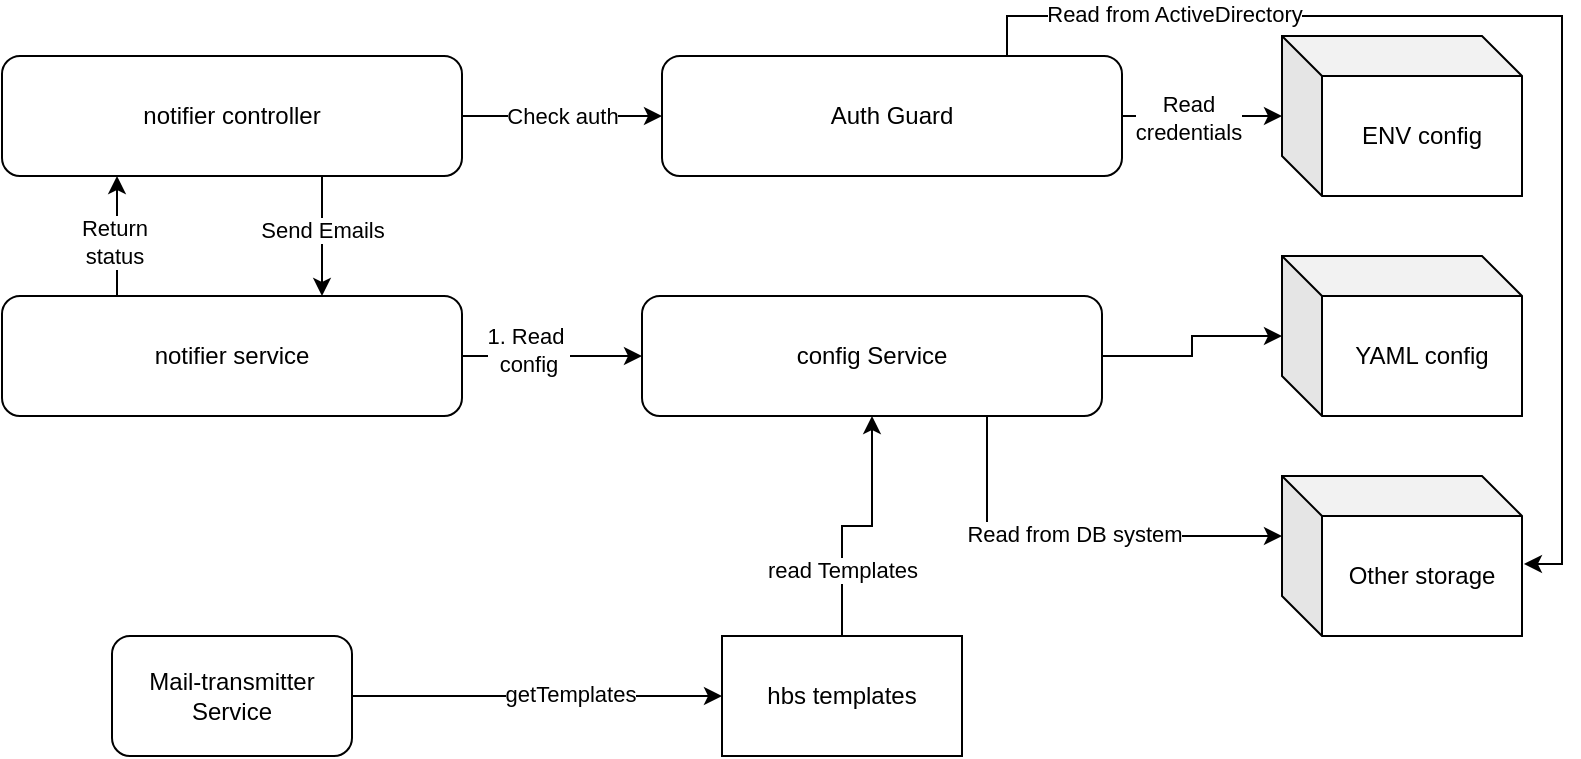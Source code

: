 <mxfile version="17.4.2" type="device"><diagram id="RkLQBVSzG9UzRiTOsQV9" name="Page-1"><mxGraphModel dx="1426" dy="769" grid="1" gridSize="10" guides="1" tooltips="1" connect="1" arrows="1" fold="1" page="1" pageScale="1" pageWidth="827" pageHeight="1169" math="0" shadow="0"><root><mxCell id="0"/><mxCell id="1" parent="0"/><mxCell id="6ojTSzGqkHNr3DZ-T0S1-1" value="YAML config" style="shape=cube;whiteSpace=wrap;html=1;boundedLbl=1;backgroundOutline=1;darkOpacity=0.05;darkOpacity2=0.1;" vertex="1" parent="1"><mxGeometry x="790" y="250" width="120" height="80" as="geometry"/></mxCell><mxCell id="6ojTSzGqkHNr3DZ-T0S1-2" value="Other storage" style="shape=cube;whiteSpace=wrap;html=1;boundedLbl=1;backgroundOutline=1;darkOpacity=0.05;darkOpacity2=0.1;" vertex="1" parent="1"><mxGeometry x="790" y="360" width="120" height="80" as="geometry"/></mxCell><mxCell id="6ojTSzGqkHNr3DZ-T0S1-4" value="ENV config" style="shape=cube;whiteSpace=wrap;html=1;boundedLbl=1;backgroundOutline=1;darkOpacity=0.05;darkOpacity2=0.1;" vertex="1" parent="1"><mxGeometry x="790" y="140" width="120" height="80" as="geometry"/></mxCell><mxCell id="6ojTSzGqkHNr3DZ-T0S1-11" value="" style="edgeStyle=orthogonalEdgeStyle;rounded=0;orthogonalLoop=1;jettySize=auto;html=1;" edge="1" parent="1" source="6ojTSzGqkHNr3DZ-T0S1-5" target="6ojTSzGqkHNr3DZ-T0S1-8"><mxGeometry relative="1" as="geometry"/></mxCell><mxCell id="6ojTSzGqkHNr3DZ-T0S1-12" value="Check auth" style="edgeLabel;html=1;align=center;verticalAlign=middle;resizable=0;points=[];" vertex="1" connectable="0" parent="6ojTSzGqkHNr3DZ-T0S1-11"><mxGeometry x="0.22" y="-1" relative="1" as="geometry"><mxPoint x="-11" y="-1" as="offset"/></mxGeometry></mxCell><mxCell id="6ojTSzGqkHNr3DZ-T0S1-27" value="" style="edgeStyle=orthogonalEdgeStyle;rounded=0;orthogonalLoop=1;jettySize=auto;html=1;" edge="1" parent="1"><mxGeometry relative="1" as="geometry"><mxPoint x="310" y="210" as="sourcePoint"/><mxPoint x="310" y="270" as="targetPoint"/><Array as="points"><mxPoint x="310" y="260"/><mxPoint x="310" y="260"/></Array></mxGeometry></mxCell><mxCell id="6ojTSzGqkHNr3DZ-T0S1-29" value="Send Emails" style="edgeLabel;html=1;align=center;verticalAlign=middle;resizable=0;points=[];" vertex="1" connectable="0" parent="6ojTSzGqkHNr3DZ-T0S1-27"><mxGeometry x="-0.1" relative="1" as="geometry"><mxPoint as="offset"/></mxGeometry></mxCell><mxCell id="6ojTSzGqkHNr3DZ-T0S1-5" value="notifier controller" style="rounded=1;whiteSpace=wrap;html=1;" vertex="1" parent="1"><mxGeometry x="150" y="150" width="230" height="60" as="geometry"/></mxCell><mxCell id="6ojTSzGqkHNr3DZ-T0S1-28" style="edgeStyle=orthogonalEdgeStyle;rounded=0;orthogonalLoop=1;jettySize=auto;html=1;exitX=0.25;exitY=0;exitDx=0;exitDy=0;entryX=0.25;entryY=1;entryDx=0;entryDy=0;" edge="1" parent="1" source="6ojTSzGqkHNr3DZ-T0S1-6" target="6ojTSzGqkHNr3DZ-T0S1-5"><mxGeometry relative="1" as="geometry"/></mxCell><mxCell id="6ojTSzGqkHNr3DZ-T0S1-30" value="Return&lt;br&gt;status" style="edgeLabel;html=1;align=center;verticalAlign=middle;resizable=0;points=[];" vertex="1" connectable="0" parent="6ojTSzGqkHNr3DZ-T0S1-28"><mxGeometry x="-0.1" y="3" relative="1" as="geometry"><mxPoint x="1" as="offset"/></mxGeometry></mxCell><mxCell id="6ojTSzGqkHNr3DZ-T0S1-31" value="" style="edgeStyle=orthogonalEdgeStyle;rounded=0;orthogonalLoop=1;jettySize=auto;html=1;" edge="1" parent="1" source="6ojTSzGqkHNr3DZ-T0S1-6" target="6ojTSzGqkHNr3DZ-T0S1-7"><mxGeometry relative="1" as="geometry"/></mxCell><mxCell id="6ojTSzGqkHNr3DZ-T0S1-32" value="1. Read&amp;nbsp;&lt;br&gt;config" style="edgeLabel;html=1;align=center;verticalAlign=middle;resizable=0;points=[];" vertex="1" connectable="0" parent="6ojTSzGqkHNr3DZ-T0S1-31"><mxGeometry x="-0.267" y="3" relative="1" as="geometry"><mxPoint as="offset"/></mxGeometry></mxCell><mxCell id="6ojTSzGqkHNr3DZ-T0S1-6" value="notifier service" style="rounded=1;whiteSpace=wrap;html=1;" vertex="1" parent="1"><mxGeometry x="150" y="270" width="230" height="60" as="geometry"/></mxCell><mxCell id="6ojTSzGqkHNr3DZ-T0S1-13" value="" style="edgeStyle=orthogonalEdgeStyle;rounded=0;orthogonalLoop=1;jettySize=auto;html=1;" edge="1" parent="1" source="6ojTSzGqkHNr3DZ-T0S1-7" target="6ojTSzGqkHNr3DZ-T0S1-1"><mxGeometry relative="1" as="geometry"/></mxCell><mxCell id="6ojTSzGqkHNr3DZ-T0S1-14" style="edgeStyle=orthogonalEdgeStyle;rounded=0;orthogonalLoop=1;jettySize=auto;html=1;exitX=0.75;exitY=1;exitDx=0;exitDy=0;entryX=0;entryY=0;entryDx=0;entryDy=30;entryPerimeter=0;" edge="1" parent="1" source="6ojTSzGqkHNr3DZ-T0S1-7" target="6ojTSzGqkHNr3DZ-T0S1-2"><mxGeometry relative="1" as="geometry"/></mxCell><mxCell id="6ojTSzGqkHNr3DZ-T0S1-15" value="Read from DB system" style="edgeLabel;html=1;align=center;verticalAlign=middle;resizable=0;points=[];" vertex="1" connectable="0" parent="6ojTSzGqkHNr3DZ-T0S1-14"><mxGeometry x="-0.002" y="1" relative="1" as="geometry"><mxPoint as="offset"/></mxGeometry></mxCell><mxCell id="6ojTSzGqkHNr3DZ-T0S1-7" value="config Service" style="rounded=1;whiteSpace=wrap;html=1;" vertex="1" parent="1"><mxGeometry x="470" y="270" width="230" height="60" as="geometry"/></mxCell><mxCell id="6ojTSzGqkHNr3DZ-T0S1-9" value="" style="edgeStyle=orthogonalEdgeStyle;rounded=0;orthogonalLoop=1;jettySize=auto;html=1;" edge="1" parent="1" source="6ojTSzGqkHNr3DZ-T0S1-8" target="6ojTSzGqkHNr3DZ-T0S1-4"><mxGeometry relative="1" as="geometry"/></mxCell><mxCell id="6ojTSzGqkHNr3DZ-T0S1-10" value="Read &lt;br&gt;credentials" style="edgeLabel;html=1;align=center;verticalAlign=middle;resizable=0;points=[];" vertex="1" connectable="0" parent="6ojTSzGqkHNr3DZ-T0S1-9"><mxGeometry x="-0.175" y="-1" relative="1" as="geometry"><mxPoint as="offset"/></mxGeometry></mxCell><mxCell id="6ojTSzGqkHNr3DZ-T0S1-16" style="edgeStyle=orthogonalEdgeStyle;rounded=0;orthogonalLoop=1;jettySize=auto;html=1;exitX=0.75;exitY=0;exitDx=0;exitDy=0;entryX=1.008;entryY=0.55;entryDx=0;entryDy=0;entryPerimeter=0;" edge="1" parent="1" source="6ojTSzGqkHNr3DZ-T0S1-8" target="6ojTSzGqkHNr3DZ-T0S1-2"><mxGeometry relative="1" as="geometry"/></mxCell><mxCell id="6ojTSzGqkHNr3DZ-T0S1-17" value="Read from ActiveDirectory" style="edgeLabel;html=1;align=center;verticalAlign=middle;resizable=0;points=[];" vertex="1" connectable="0" parent="6ojTSzGqkHNr3DZ-T0S1-16"><mxGeometry x="-0.653" y="1" relative="1" as="geometry"><mxPoint x="1" as="offset"/></mxGeometry></mxCell><mxCell id="6ojTSzGqkHNr3DZ-T0S1-8" value="Auth Guard" style="rounded=1;whiteSpace=wrap;html=1;" vertex="1" parent="1"><mxGeometry x="480" y="150" width="230" height="60" as="geometry"/></mxCell><mxCell id="6ojTSzGqkHNr3DZ-T0S1-25" style="edgeStyle=orthogonalEdgeStyle;rounded=0;orthogonalLoop=1;jettySize=auto;html=1;exitX=1;exitY=0.5;exitDx=0;exitDy=0;entryX=0;entryY=0.5;entryDx=0;entryDy=0;" edge="1" parent="1" source="6ojTSzGqkHNr3DZ-T0S1-18" target="6ojTSzGqkHNr3DZ-T0S1-19"><mxGeometry relative="1" as="geometry"/></mxCell><mxCell id="6ojTSzGqkHNr3DZ-T0S1-26" value="getTemplates" style="edgeLabel;html=1;align=center;verticalAlign=middle;resizable=0;points=[];" vertex="1" connectable="0" parent="6ojTSzGqkHNr3DZ-T0S1-25"><mxGeometry x="0.178" y="1" relative="1" as="geometry"><mxPoint as="offset"/></mxGeometry></mxCell><mxCell id="6ojTSzGqkHNr3DZ-T0S1-18" value="Mail-transmitter Service" style="rounded=1;whiteSpace=wrap;html=1;" vertex="1" parent="1"><mxGeometry x="205" y="440" width="120" height="60" as="geometry"/></mxCell><mxCell id="6ojTSzGqkHNr3DZ-T0S1-23" value="" style="edgeStyle=orthogonalEdgeStyle;rounded=0;orthogonalLoop=1;jettySize=auto;html=1;" edge="1" parent="1" source="6ojTSzGqkHNr3DZ-T0S1-19" target="6ojTSzGqkHNr3DZ-T0S1-7"><mxGeometry relative="1" as="geometry"/></mxCell><mxCell id="6ojTSzGqkHNr3DZ-T0S1-24" value="read Templates" style="edgeLabel;html=1;align=center;verticalAlign=middle;resizable=0;points=[];" vertex="1" connectable="0" parent="6ojTSzGqkHNr3DZ-T0S1-23"><mxGeometry x="-0.472" relative="1" as="geometry"><mxPoint as="offset"/></mxGeometry></mxCell><mxCell id="6ojTSzGqkHNr3DZ-T0S1-19" value="hbs templates" style="whiteSpace=wrap;html=1;" vertex="1" parent="1"><mxGeometry x="510" y="440" width="120" height="60" as="geometry"/></mxCell></root></mxGraphModel></diagram></mxfile>